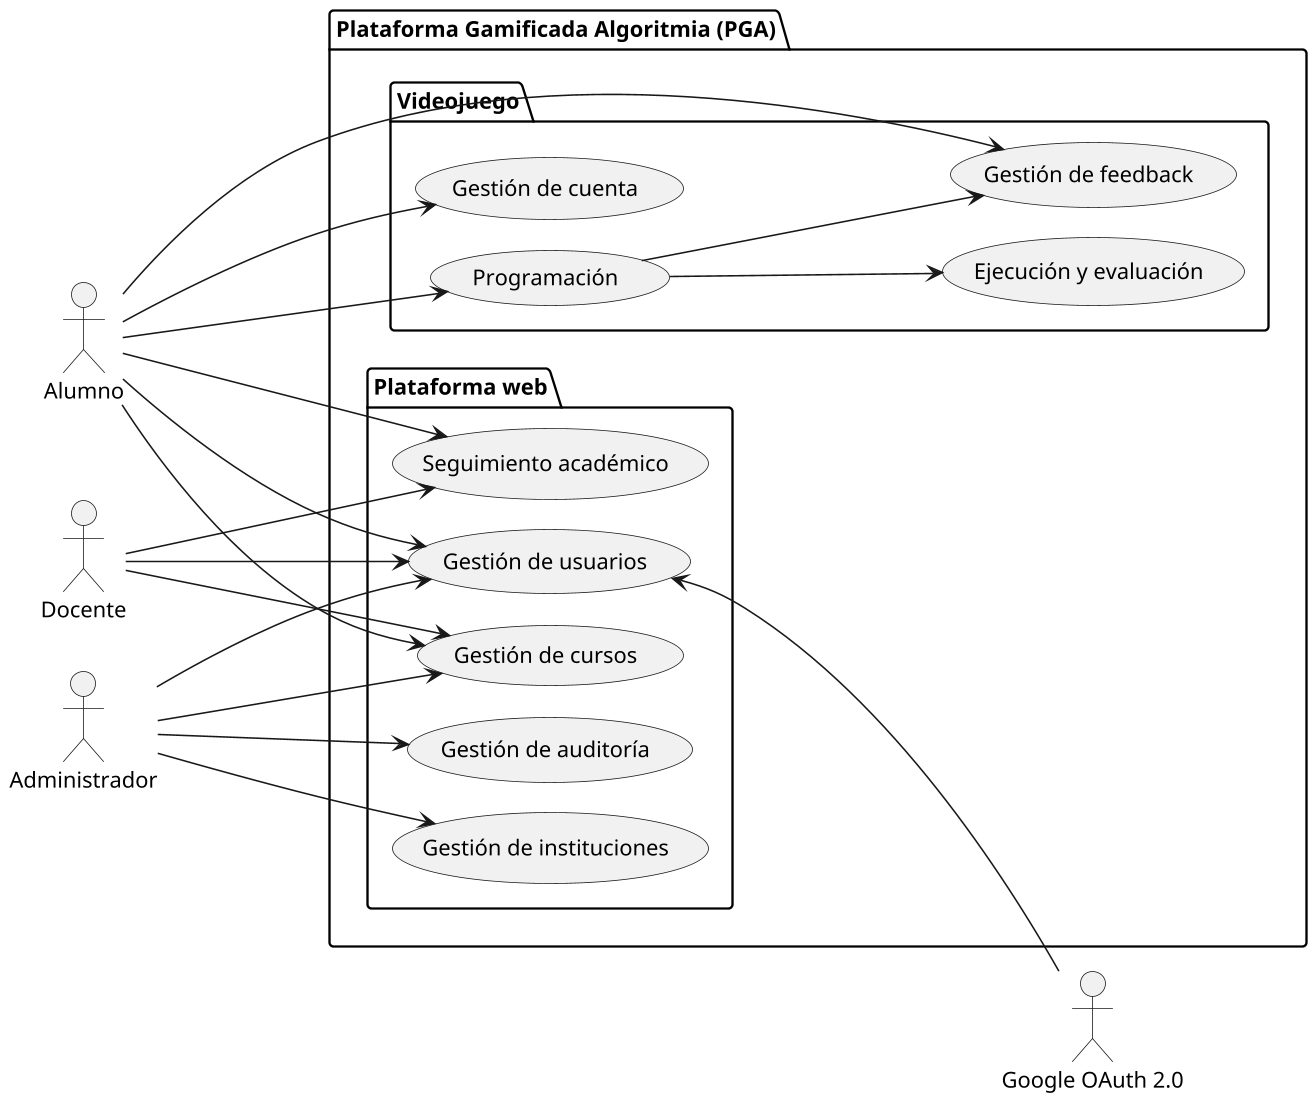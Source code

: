 @startuml DCU_General Alto Nivel
left to right direction

skinparam dpi 150
skinparam usecasePadding 25
skinparam actorPadding 80
skinparam packagePadding 50
skinparam wrapWidth 200

skinparam nodesep 20
skinparam ranksep 150

actor Alumno
actor Docente
actor Administrador
actor "Google OAuth 2.0" as GoogleOAuth2

package "Plataforma Gamificada Algoritmia (PGA)"{
    package "Plataforma web"{
        usecase "Gestión de usuarios" as GestionUsuarios
        usecase "Gestión de instituciones" as GestionInstituciones
        usecase "Gestión de cursos" as GestionCursos
        usecase "Seguimiento académico" as SeguimientoAcademico
        usecase "Gestión de auditoría" as GestionAuditoria
    }

    package "Videojuego"{
        usecase "Gestión de cuenta" as GestionCuenta
        usecase "Programación" as Programacion
        usecase "Ejecución y evaluación" as EjecucionEvaluacion
        usecase "Gestión de feedback" as GestionFeedback
    }

    Alumno --> GestionCuenta
    Alumno --> GestionFeedback
    Alumno --> Programacion
    Programacion --> EjecucionEvaluacion
    Programacion --> GestionFeedback
    Alumno --> GestionUsuarios
    Alumno --> GestionCursos
    Alumno --> SeguimientoAcademico

    Administrador --> GestionUsuarios
    Administrador --> GestionInstituciones
    Administrador --> GestionCursos
    Administrador --> GestionAuditoria

    Docente --> GestionUsuarios
    Docente --> GestionCursos
    Docente --> SeguimientoAcademico

    GoogleOAuth2 -up-> GestionUsuarios
}

@enduml